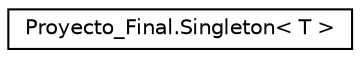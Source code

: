 digraph "Graphical Class Hierarchy"
{
 // INTERACTIVE_SVG=YES
 // LATEX_PDF_SIZE
  edge [fontname="Helvetica",fontsize="10",labelfontname="Helvetica",labelfontsize="10"];
  node [fontname="Helvetica",fontsize="10",shape=record];
  rankdir="LR";
  Node0 [label="Proyecto_Final.Singleton\< T \>",height=0.2,width=0.4,color="black", fillcolor="white", style="filled",URL="$classProyecto__Final_1_1Singleton.html",tooltip="Esta clase tiene como función funcionar como base para crear una sola instancia de clases almacenador..."];
}
